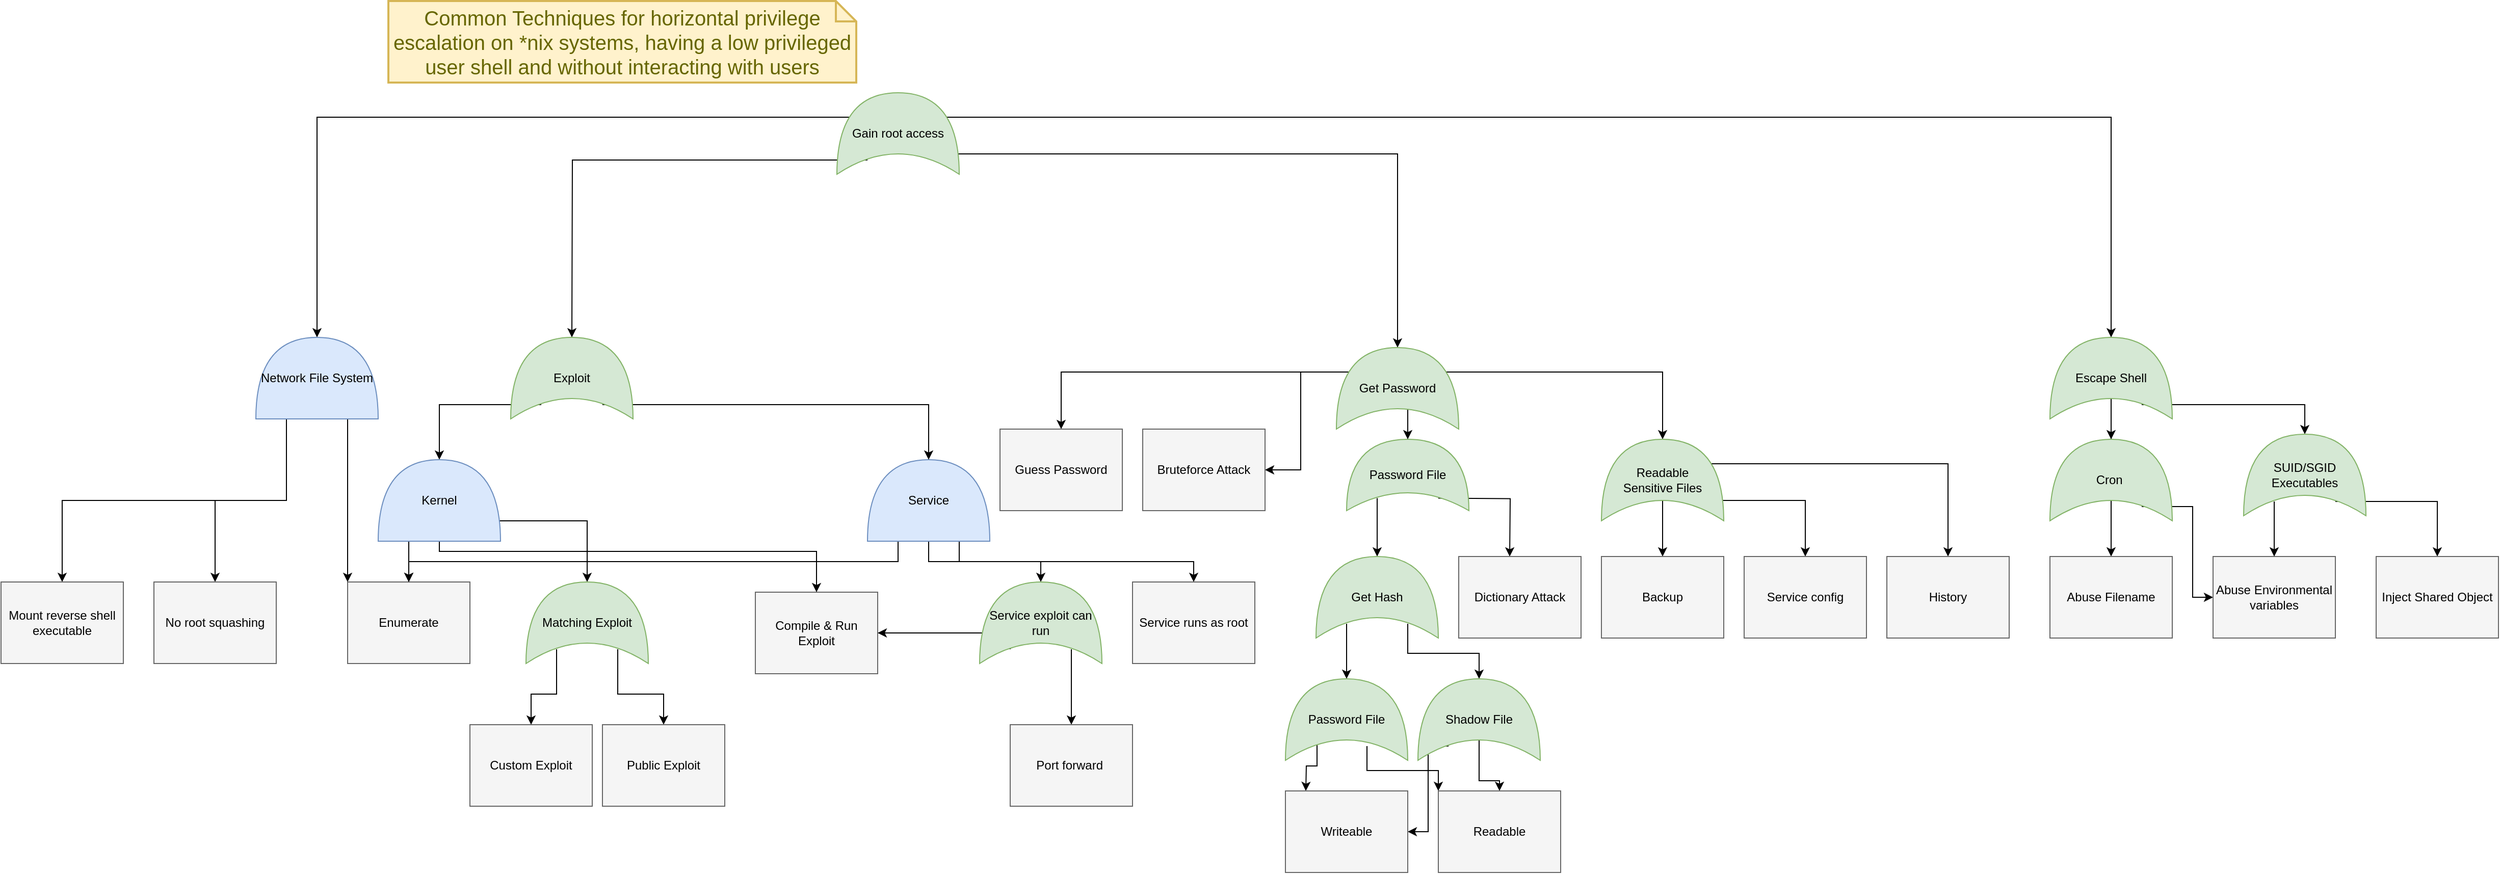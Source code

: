 <mxfile version="13.7.9" type="device"><diagram id="JZXZKvCvpQxEHfPqoAk6" name="*nix Priv Esc"><mxGraphModel dx="1868" dy="1332" grid="1" gridSize="10" guides="1" tooltips="1" connect="1" arrows="1" fold="1" page="1" pageScale="1" pageWidth="1100" pageHeight="850" math="0" shadow="0"><root><mxCell id="0"/><mxCell id="1" parent="0"/><mxCell id="JnVHC8HLdgJIJ22Vf81F-3" style="edgeStyle=orthogonalEdgeStyle;rounded=0;orthogonalLoop=1;jettySize=auto;html=1;exitX=0.175;exitY=0.25;exitDx=0;exitDy=0;exitPerimeter=0;entryX=0.5;entryY=0;entryDx=0;entryDy=0;" parent="1" source="JnVHC8HLdgJIJ22Vf81F-1" edge="1"><mxGeometry relative="1" as="geometry"><mxPoint x="220" y="160" as="targetPoint"/></mxGeometry></mxCell><mxCell id="JnVHC8HLdgJIJ22Vf81F-127" style="edgeStyle=orthogonalEdgeStyle;rounded=0;orthogonalLoop=1;jettySize=auto;html=1;exitX=0.25;exitY=0.5;exitDx=0;exitDy=0;exitPerimeter=0;entryX=1;entryY=0.5;entryDx=0;entryDy=0;entryPerimeter=0;" parent="1" source="JnVHC8HLdgJIJ22Vf81F-1" target="JnVHC8HLdgJIJ22Vf81F-114" edge="1"><mxGeometry relative="1" as="geometry"/></mxCell><mxCell id="JnVHC8HLdgJIJ22Vf81F-130" style="edgeStyle=orthogonalEdgeStyle;rounded=0;orthogonalLoop=1;jettySize=auto;html=1;exitX=0.7;exitY=0.9;exitDx=0;exitDy=0;exitPerimeter=0;entryX=1;entryY=0.5;entryDx=0;entryDy=0;entryPerimeter=0;" parent="1" source="JnVHC8HLdgJIJ22Vf81F-1" target="JnVHC8HLdgJIJ22Vf81F-129" edge="1"><mxGeometry relative="1" as="geometry"/></mxCell><mxCell id="JnVHC8HLdgJIJ22Vf81F-150" style="edgeStyle=orthogonalEdgeStyle;rounded=0;orthogonalLoop=1;jettySize=auto;html=1;exitX=0.7;exitY=0.1;exitDx=0;exitDy=0;exitPerimeter=0;entryX=1;entryY=0.5;entryDx=0;entryDy=0;entryPerimeter=0;" parent="1" source="JnVHC8HLdgJIJ22Vf81F-1" target="JnVHC8HLdgJIJ22Vf81F-145" edge="1"><mxGeometry relative="1" as="geometry"/></mxCell><mxCell id="JnVHC8HLdgJIJ22Vf81F-1" value="Gain root access" style="shape=xor;whiteSpace=wrap;html=1;fillColor=#d5e8d4;strokeColor=#82b366;direction=north;" parent="1" vertex="1"><mxGeometry x="480" y="-80" width="120" height="80" as="geometry"/></mxCell><mxCell id="JnVHC8HLdgJIJ22Vf81F-5" value="Enumerate" style="rounded=0;whiteSpace=wrap;html=1;fillColor=#f5f5f5;strokeColor=#666666;" parent="1" vertex="1"><mxGeometry y="400" width="120" height="80" as="geometry"/></mxCell><mxCell id="JnVHC8HLdgJIJ22Vf81F-20" value="Compile &amp;amp; Run Exploit" style="rounded=0;whiteSpace=wrap;html=1;fillColor=#f5f5f5;strokeColor=#666666;" parent="1" vertex="1"><mxGeometry x="400" y="410" width="120" height="80" as="geometry"/></mxCell><mxCell id="JnVHC8HLdgJIJ22Vf81F-25" style="edgeStyle=orthogonalEdgeStyle;rounded=0;orthogonalLoop=1;jettySize=auto;html=1;exitX=0.175;exitY=0.75;exitDx=0;exitDy=0;exitPerimeter=0;entryX=0.5;entryY=0;entryDx=0;entryDy=0;" parent="1" source="JnVHC8HLdgJIJ22Vf81F-22" target="JnVHC8HLdgJIJ22Vf81F-23" edge="1"><mxGeometry relative="1" as="geometry"/></mxCell><mxCell id="JnVHC8HLdgJIJ22Vf81F-23" value="Public Exploit" style="rounded=0;whiteSpace=wrap;html=1;fillColor=#f5f5f5;strokeColor=#666666;" parent="1" vertex="1"><mxGeometry x="250" y="540" width="120" height="80" as="geometry"/></mxCell><mxCell id="JnVHC8HLdgJIJ22Vf81F-24" value="Custom Exploit" style="rounded=0;whiteSpace=wrap;html=1;fillColor=#f5f5f5;strokeColor=#666666;" parent="1" vertex="1"><mxGeometry x="120" y="540" width="120" height="80" as="geometry"/></mxCell><mxCell id="JnVHC8HLdgJIJ22Vf81F-46" style="edgeStyle=orthogonalEdgeStyle;rounded=0;orthogonalLoop=1;jettySize=auto;html=1;exitX=0;exitY=0.25;exitDx=0;exitDy=0;exitPerimeter=0;entryX=0.5;entryY=0;entryDx=0;entryDy=0;" parent="1" source="JnVHC8HLdgJIJ22Vf81F-28" target="JnVHC8HLdgJIJ22Vf81F-5" edge="1"><mxGeometry relative="1" as="geometry"/></mxCell><mxCell id="JnVHC8HLdgJIJ22Vf81F-52" style="edgeStyle=orthogonalEdgeStyle;rounded=0;orthogonalLoop=1;jettySize=auto;html=1;exitX=0;exitY=0.5;exitDx=0;exitDy=0;exitPerimeter=0;entryX=1;entryY=0.5;entryDx=0;entryDy=0;entryPerimeter=0;" parent="1" source="JnVHC8HLdgJIJ22Vf81F-28" target="JnVHC8HLdgJIJ22Vf81F-50" edge="1"><mxGeometry relative="1" as="geometry"/></mxCell><mxCell id="JnVHC8HLdgJIJ22Vf81F-76" style="edgeStyle=orthogonalEdgeStyle;rounded=0;orthogonalLoop=1;jettySize=auto;html=1;exitX=0;exitY=0.75;exitDx=0;exitDy=0;exitPerimeter=0;entryX=0.5;entryY=0;entryDx=0;entryDy=0;" parent="1" source="JnVHC8HLdgJIJ22Vf81F-28" target="JnVHC8HLdgJIJ22Vf81F-59" edge="1"><mxGeometry relative="1" as="geometry"/></mxCell><mxCell id="JnVHC8HLdgJIJ22Vf81F-28" value="Service" style="shape=or;whiteSpace=wrap;html=1;direction=north;fillColor=#dae8fc;strokeColor=#6c8ebf;" parent="1" vertex="1"><mxGeometry x="510" y="280" width="120" height="80" as="geometry"/></mxCell><mxCell id="JnVHC8HLdgJIJ22Vf81F-38" style="edgeStyle=orthogonalEdgeStyle;rounded=0;orthogonalLoop=1;jettySize=auto;html=1;exitX=0.175;exitY=0.25;exitDx=0;exitDy=0;exitPerimeter=0;" parent="1" source="JnVHC8HLdgJIJ22Vf81F-35" target="JnVHC8HLdgJIJ22Vf81F-37" edge="1"><mxGeometry relative="1" as="geometry"/></mxCell><mxCell id="JnVHC8HLdgJIJ22Vf81F-74" style="edgeStyle=orthogonalEdgeStyle;rounded=0;orthogonalLoop=1;jettySize=auto;html=1;exitX=0.175;exitY=0.75;exitDx=0;exitDy=0;exitPerimeter=0;entryX=1;entryY=0.5;entryDx=0;entryDy=0;entryPerimeter=0;" parent="1" source="JnVHC8HLdgJIJ22Vf81F-35" target="JnVHC8HLdgJIJ22Vf81F-28" edge="1"><mxGeometry relative="1" as="geometry"/></mxCell><mxCell id="JnVHC8HLdgJIJ22Vf81F-35" value="Exploit" style="shape=xor;whiteSpace=wrap;html=1;fillColor=#d5e8d4;strokeColor=#82b366;direction=north;" parent="1" vertex="1"><mxGeometry x="160" y="160" width="120" height="80" as="geometry"/></mxCell><mxCell id="JnVHC8HLdgJIJ22Vf81F-40" style="edgeStyle=orthogonalEdgeStyle;rounded=0;orthogonalLoop=1;jettySize=auto;html=1;exitX=0;exitY=0.25;exitDx=0;exitDy=0;exitPerimeter=0;" parent="1" source="JnVHC8HLdgJIJ22Vf81F-37" target="JnVHC8HLdgJIJ22Vf81F-5" edge="1"><mxGeometry relative="1" as="geometry"/></mxCell><mxCell id="JnVHC8HLdgJIJ22Vf81F-72" style="edgeStyle=orthogonalEdgeStyle;rounded=0;orthogonalLoop=1;jettySize=auto;html=1;exitX=0;exitY=0.5;exitDx=0;exitDy=0;exitPerimeter=0;entryX=0.5;entryY=0;entryDx=0;entryDy=0;" parent="1" source="JnVHC8HLdgJIJ22Vf81F-37" target="JnVHC8HLdgJIJ22Vf81F-20" edge="1"><mxGeometry relative="1" as="geometry"><Array as="points"><mxPoint x="90" y="370"/><mxPoint x="460" y="370"/></Array></mxGeometry></mxCell><mxCell id="JnVHC8HLdgJIJ22Vf81F-73" style="edgeStyle=orthogonalEdgeStyle;rounded=0;orthogonalLoop=1;jettySize=auto;html=1;exitX=0;exitY=0.75;exitDx=0;exitDy=0;exitPerimeter=0;entryX=1;entryY=0.5;entryDx=0;entryDy=0;entryPerimeter=0;" parent="1" source="JnVHC8HLdgJIJ22Vf81F-37" target="JnVHC8HLdgJIJ22Vf81F-22" edge="1"><mxGeometry relative="1" as="geometry"><Array as="points"><mxPoint x="120" y="340"/><mxPoint x="235" y="340"/></Array></mxGeometry></mxCell><mxCell id="JnVHC8HLdgJIJ22Vf81F-37" value="Kernel" style="shape=or;whiteSpace=wrap;html=1;direction=north;fillColor=#dae8fc;strokeColor=#6c8ebf;" parent="1" vertex="1"><mxGeometry x="30" y="280" width="120" height="80" as="geometry"/></mxCell><mxCell id="JnVHC8HLdgJIJ22Vf81F-56" style="edgeStyle=orthogonalEdgeStyle;rounded=0;orthogonalLoop=1;jettySize=auto;html=1;exitX=0.175;exitY=0.75;exitDx=0;exitDy=0;exitPerimeter=0;entryX=0.5;entryY=0;entryDx=0;entryDy=0;" parent="1" source="JnVHC8HLdgJIJ22Vf81F-50" target="JnVHC8HLdgJIJ22Vf81F-57" edge="1"><mxGeometry relative="1" as="geometry"><mxPoint x="300" y="520" as="targetPoint"/></mxGeometry></mxCell><mxCell id="JnVHC8HLdgJIJ22Vf81F-79" style="edgeStyle=orthogonalEdgeStyle;rounded=0;orthogonalLoop=1;jettySize=auto;html=1;exitX=0.175;exitY=0.25;exitDx=0;exitDy=0;exitPerimeter=0;entryX=1;entryY=0.5;entryDx=0;entryDy=0;" parent="1" source="JnVHC8HLdgJIJ22Vf81F-50" target="JnVHC8HLdgJIJ22Vf81F-20" edge="1"><mxGeometry relative="1" as="geometry"><mxPoint x="590" y="540" as="targetPoint"/><Array as="points"><mxPoint x="650" y="450"/></Array></mxGeometry></mxCell><mxCell id="JnVHC8HLdgJIJ22Vf81F-50" value="Service exploit can run" style="shape=xor;whiteSpace=wrap;html=1;fillColor=#d5e8d4;strokeColor=#82b366;direction=north;" parent="1" vertex="1"><mxGeometry x="620" y="400" width="120" height="80" as="geometry"/></mxCell><mxCell id="JnVHC8HLdgJIJ22Vf81F-57" value="Port forward&amp;nbsp;" style="rounded=0;whiteSpace=wrap;html=1;fillColor=#f5f5f5;strokeColor=#666666;" parent="1" vertex="1"><mxGeometry x="650" y="540" width="120" height="80" as="geometry"/></mxCell><mxCell id="JnVHC8HLdgJIJ22Vf81F-59" value="Service runs as root" style="rounded=0;whiteSpace=wrap;html=1;fillColor=#f5f5f5;strokeColor=#666666;" parent="1" vertex="1"><mxGeometry x="770" y="400" width="120" height="80" as="geometry"/></mxCell><mxCell id="JnVHC8HLdgJIJ22Vf81F-71" style="edgeStyle=orthogonalEdgeStyle;rounded=0;orthogonalLoop=1;jettySize=auto;html=1;exitX=0.175;exitY=0.25;exitDx=0;exitDy=0;exitPerimeter=0;entryX=0.5;entryY=0;entryDx=0;entryDy=0;" parent="1" source="JnVHC8HLdgJIJ22Vf81F-22" target="JnVHC8HLdgJIJ22Vf81F-24" edge="1"><mxGeometry relative="1" as="geometry"/></mxCell><mxCell id="JnVHC8HLdgJIJ22Vf81F-22" value="Matching Exploit" style="shape=xor;whiteSpace=wrap;html=1;fillColor=#d5e8d4;strokeColor=#82b366;direction=north;" parent="1" vertex="1"><mxGeometry x="175" y="400" width="120" height="80" as="geometry"/></mxCell><mxCell id="JnVHC8HLdgJIJ22Vf81F-81" value="&lt;font style=&quot;font-size: 20px&quot;&gt;Common Techniques for horizontal privilege escalation on *nix systems, having a low privileged user shell and without interacting with users&lt;/font&gt;" style="shape=note;strokeWidth=2;fontSize=14;size=20;whiteSpace=wrap;html=1;fillColor=#fff2cc;strokeColor=#d6b656;fontColor=#666600;" parent="1" vertex="1"><mxGeometry x="40" y="-170" width="459" height="80" as="geometry"/></mxCell><mxCell id="JnVHC8HLdgJIJ22Vf81F-91" style="edgeStyle=orthogonalEdgeStyle;rounded=0;orthogonalLoop=1;jettySize=auto;html=1;exitX=0.175;exitY=0.25;exitDx=0;exitDy=0;exitPerimeter=0;entryX=0.25;entryY=0;entryDx=0;entryDy=0;" parent="1" edge="1"><mxGeometry relative="1" as="geometry"><mxPoint x="1010" y="317.75" as="sourcePoint"/><mxPoint x="1010" y="375" as="targetPoint"/></mxGeometry></mxCell><mxCell id="JnVHC8HLdgJIJ22Vf81F-93" style="edgeStyle=orthogonalEdgeStyle;rounded=0;orthogonalLoop=1;jettySize=auto;html=1;exitX=0.175;exitY=0.75;exitDx=0;exitDy=0;exitPerimeter=0;entryX=0;entryY=0;entryDx=0;entryDy=0;" parent="1" edge="1"><mxGeometry relative="1" as="geometry"><mxPoint x="1070" y="317.75" as="sourcePoint"/><mxPoint x="1140" y="375" as="targetPoint"/></mxGeometry></mxCell><mxCell id="JnVHC8HLdgJIJ22Vf81F-83" value="Password File" style="shape=xor;whiteSpace=wrap;html=1;fillColor=#d5e8d4;strokeColor=#82b366;direction=north;" parent="1" vertex="1"><mxGeometry x="980" y="260" width="120" height="70" as="geometry"/></mxCell><mxCell id="JnVHC8HLdgJIJ22Vf81F-105" style="edgeStyle=orthogonalEdgeStyle;rounded=0;orthogonalLoop=1;jettySize=auto;html=1;exitX=0.175;exitY=0.75;exitDx=0;exitDy=0;exitPerimeter=0;entryX=1;entryY=0.5;entryDx=0;entryDy=0;entryPerimeter=0;" parent="1" target="JnVHC8HLdgJIJ22Vf81F-103" edge="1"><mxGeometry relative="1" as="geometry"><mxPoint x="1040" y="441" as="sourcePoint"/><Array as="points"><mxPoint x="1040" y="470"/><mxPoint x="1110" y="470"/></Array></mxGeometry></mxCell><mxCell id="JnVHC8HLdgJIJ22Vf81F-113" style="edgeStyle=orthogonalEdgeStyle;rounded=0;orthogonalLoop=1;jettySize=auto;html=1;exitX=0.175;exitY=0.25;exitDx=0;exitDy=0;exitPerimeter=0;entryX=1;entryY=0.5;entryDx=0;entryDy=0;entryPerimeter=0;" parent="1" source="JnVHC8HLdgJIJ22Vf81F-97" target="JnVHC8HLdgJIJ22Vf81F-104" edge="1"><mxGeometry relative="1" as="geometry"/></mxCell><mxCell id="JnVHC8HLdgJIJ22Vf81F-97" value="Get Hash" style="shape=xor;whiteSpace=wrap;html=1;fillColor=#d5e8d4;strokeColor=#82b366;direction=north;" parent="1" vertex="1"><mxGeometry x="950" y="375" width="120" height="80" as="geometry"/></mxCell><mxCell id="JnVHC8HLdgJIJ22Vf81F-98" value="Dictionary Attack" style="rounded=0;whiteSpace=wrap;html=1;fillColor=#f5f5f5;strokeColor=#666666;" parent="1" vertex="1"><mxGeometry x="1090" y="375" width="120" height="80" as="geometry"/></mxCell><mxCell id="JnVHC8HLdgJIJ22Vf81F-109" style="edgeStyle=orthogonalEdgeStyle;rounded=0;orthogonalLoop=1;jettySize=auto;html=1;exitX=0.25;exitY=0.5;exitDx=0;exitDy=0;exitPerimeter=0;entryX=0.5;entryY=0;entryDx=0;entryDy=0;" parent="1" source="JnVHC8HLdgJIJ22Vf81F-103" target="JnVHC8HLdgJIJ22Vf81F-107" edge="1"><mxGeometry relative="1" as="geometry"/></mxCell><mxCell id="JnVHC8HLdgJIJ22Vf81F-110" style="edgeStyle=orthogonalEdgeStyle;rounded=0;orthogonalLoop=1;jettySize=auto;html=1;exitX=0.175;exitY=0.25;exitDx=0;exitDy=0;exitPerimeter=0;entryX=1;entryY=0.5;entryDx=0;entryDy=0;" parent="1" source="JnVHC8HLdgJIJ22Vf81F-103" edge="1"><mxGeometry relative="1" as="geometry"><mxPoint x="1040" y="645" as="targetPoint"/><Array as="points"><mxPoint x="1060" y="561"/><mxPoint x="1060" y="645"/></Array></mxGeometry></mxCell><mxCell id="JnVHC8HLdgJIJ22Vf81F-103" value="Shadow File" style="shape=xor;whiteSpace=wrap;html=1;fillColor=#d5e8d4;strokeColor=#82b366;direction=north;" parent="1" vertex="1"><mxGeometry x="1050" y="495" width="120" height="80" as="geometry"/></mxCell><mxCell id="JnVHC8HLdgJIJ22Vf81F-111" style="edgeStyle=orthogonalEdgeStyle;rounded=0;orthogonalLoop=1;jettySize=auto;html=1;exitX=0.25;exitY=0.5;exitDx=0;exitDy=0;exitPerimeter=0;entryX=0.5;entryY=0;entryDx=0;entryDy=0;" parent="1" edge="1"><mxGeometry relative="1" as="geometry"><mxPoint x="930" y="555" as="sourcePoint"/><mxPoint x="940" y="605" as="targetPoint"/></mxGeometry></mxCell><mxCell id="JnVHC8HLdgJIJ22Vf81F-112" style="edgeStyle=orthogonalEdgeStyle;rounded=0;orthogonalLoop=1;jettySize=auto;html=1;exitX=0.175;exitY=0.75;exitDx=0;exitDy=0;exitPerimeter=0;entryX=0;entryY=0;entryDx=0;entryDy=0;" parent="1" target="JnVHC8HLdgJIJ22Vf81F-107" edge="1"><mxGeometry relative="1" as="geometry"><mxPoint x="1000" y="561" as="sourcePoint"/><Array as="points"><mxPoint x="1000" y="585"/><mxPoint x="1070" y="585"/></Array></mxGeometry></mxCell><mxCell id="JnVHC8HLdgJIJ22Vf81F-104" value="Password File" style="shape=xor;whiteSpace=wrap;html=1;fillColor=#d5e8d4;strokeColor=#82b366;direction=north;" parent="1" vertex="1"><mxGeometry x="920" y="495" width="120" height="80" as="geometry"/></mxCell><mxCell id="JnVHC8HLdgJIJ22Vf81F-107" value="Readable" style="rounded=0;whiteSpace=wrap;html=1;fillColor=#f5f5f5;strokeColor=#666666;" parent="1" vertex="1"><mxGeometry x="1070" y="605" width="120" height="80" as="geometry"/></mxCell><mxCell id="JnVHC8HLdgJIJ22Vf81F-108" value="Writeable" style="rounded=0;whiteSpace=wrap;html=1;fillColor=#f5f5f5;strokeColor=#666666;" parent="1" vertex="1"><mxGeometry x="920" y="605" width="120" height="80" as="geometry"/></mxCell><mxCell id="JnVHC8HLdgJIJ22Vf81F-116" style="edgeStyle=orthogonalEdgeStyle;rounded=0;orthogonalLoop=1;jettySize=auto;html=1;exitX=0.25;exitY=0.5;exitDx=0;exitDy=0;exitPerimeter=0;entryX=1;entryY=0.5;entryDx=0;entryDy=0;entryPerimeter=0;" parent="1" source="JnVHC8HLdgJIJ22Vf81F-114" target="JnVHC8HLdgJIJ22Vf81F-83" edge="1"><mxGeometry relative="1" as="geometry"/></mxCell><mxCell id="JnVHC8HLdgJIJ22Vf81F-119" style="edgeStyle=orthogonalEdgeStyle;rounded=0;orthogonalLoop=1;jettySize=auto;html=1;exitX=0.7;exitY=0.9;exitDx=0;exitDy=0;exitPerimeter=0;entryX=1;entryY=0.5;entryDx=0;entryDy=0;entryPerimeter=0;" parent="1" source="JnVHC8HLdgJIJ22Vf81F-114" target="JnVHC8HLdgJIJ22Vf81F-118" edge="1"><mxGeometry relative="1" as="geometry"/></mxCell><mxCell id="JnVHC8HLdgJIJ22Vf81F-156" style="edgeStyle=orthogonalEdgeStyle;rounded=0;orthogonalLoop=1;jettySize=auto;html=1;exitX=0.7;exitY=0.1;exitDx=0;exitDy=0;exitPerimeter=0;" parent="1" source="JnVHC8HLdgJIJ22Vf81F-114" target="JnVHC8HLdgJIJ22Vf81F-157" edge="1"><mxGeometry relative="1" as="geometry"><mxPoint x="840" y="290" as="targetPoint"/></mxGeometry></mxCell><mxCell id="JnVHC8HLdgJIJ22Vf81F-159" style="edgeStyle=orthogonalEdgeStyle;rounded=0;orthogonalLoop=1;jettySize=auto;html=1;exitX=0.7;exitY=0.1;exitDx=0;exitDy=0;exitPerimeter=0;entryX=0.5;entryY=0;entryDx=0;entryDy=0;" parent="1" source="JnVHC8HLdgJIJ22Vf81F-114" target="JnVHC8HLdgJIJ22Vf81F-154" edge="1"><mxGeometry relative="1" as="geometry"/></mxCell><mxCell id="JnVHC8HLdgJIJ22Vf81F-114" value="Get Password" style="shape=xor;whiteSpace=wrap;html=1;fillColor=#d5e8d4;strokeColor=#82b366;direction=north;" parent="1" vertex="1"><mxGeometry x="970" y="170" width="120" height="80" as="geometry"/></mxCell><mxCell id="JnVHC8HLdgJIJ22Vf81F-124" style="edgeStyle=orthogonalEdgeStyle;rounded=0;orthogonalLoop=1;jettySize=auto;html=1;exitX=0.25;exitY=0.5;exitDx=0;exitDy=0;exitPerimeter=0;entryX=0.5;entryY=0;entryDx=0;entryDy=0;" parent="1" source="JnVHC8HLdgJIJ22Vf81F-118" target="JnVHC8HLdgJIJ22Vf81F-121" edge="1"><mxGeometry relative="1" as="geometry"/></mxCell><mxCell id="JnVHC8HLdgJIJ22Vf81F-125" style="edgeStyle=orthogonalEdgeStyle;rounded=0;orthogonalLoop=1;jettySize=auto;html=1;exitX=0.7;exitY=0.9;exitDx=0;exitDy=0;exitPerimeter=0;entryX=0.5;entryY=0;entryDx=0;entryDy=0;" parent="1" source="JnVHC8HLdgJIJ22Vf81F-118" target="JnVHC8HLdgJIJ22Vf81F-120" edge="1"><mxGeometry relative="1" as="geometry"/></mxCell><mxCell id="JnVHC8HLdgJIJ22Vf81F-126" style="edgeStyle=orthogonalEdgeStyle;rounded=0;orthogonalLoop=1;jettySize=auto;html=1;exitX=0.25;exitY=0.5;exitDx=0;exitDy=0;exitPerimeter=0;entryX=0.5;entryY=0;entryDx=0;entryDy=0;" parent="1" source="JnVHC8HLdgJIJ22Vf81F-118" target="JnVHC8HLdgJIJ22Vf81F-122" edge="1"><mxGeometry relative="1" as="geometry"/></mxCell><mxCell id="JnVHC8HLdgJIJ22Vf81F-118" value="Readable&lt;br&gt;Sensitive Files" style="shape=xor;whiteSpace=wrap;html=1;fillColor=#d5e8d4;strokeColor=#82b366;direction=north;" parent="1" vertex="1"><mxGeometry x="1230" y="260" width="120" height="80" as="geometry"/></mxCell><mxCell id="JnVHC8HLdgJIJ22Vf81F-120" value="History" style="rounded=0;whiteSpace=wrap;html=1;fillColor=#f5f5f5;strokeColor=#666666;" parent="1" vertex="1"><mxGeometry x="1510" y="375" width="120" height="80" as="geometry"/></mxCell><mxCell id="JnVHC8HLdgJIJ22Vf81F-121" value="Service config" style="rounded=0;whiteSpace=wrap;html=1;fillColor=#f5f5f5;strokeColor=#666666;" parent="1" vertex="1"><mxGeometry x="1370" y="375" width="120" height="80" as="geometry"/></mxCell><mxCell id="JnVHC8HLdgJIJ22Vf81F-122" value="Backup" style="rounded=0;whiteSpace=wrap;html=1;fillColor=#f5f5f5;strokeColor=#666666;" parent="1" vertex="1"><mxGeometry x="1230" y="375" width="120" height="80" as="geometry"/></mxCell><mxCell id="JnVHC8HLdgJIJ22Vf81F-141" style="edgeStyle=orthogonalEdgeStyle;rounded=0;orthogonalLoop=1;jettySize=auto;html=1;exitX=0.25;exitY=0.5;exitDx=0;exitDy=0;exitPerimeter=0;entryX=1;entryY=0.5;entryDx=0;entryDy=0;entryPerimeter=0;" parent="1" source="JnVHC8HLdgJIJ22Vf81F-129" target="JnVHC8HLdgJIJ22Vf81F-131" edge="1"><mxGeometry relative="1" as="geometry"/></mxCell><mxCell id="JnVHC8HLdgJIJ22Vf81F-142" style="edgeStyle=orthogonalEdgeStyle;rounded=0;orthogonalLoop=1;jettySize=auto;html=1;exitX=0.175;exitY=0.75;exitDx=0;exitDy=0;exitPerimeter=0;" parent="1" source="JnVHC8HLdgJIJ22Vf81F-129" target="JnVHC8HLdgJIJ22Vf81F-135" edge="1"><mxGeometry relative="1" as="geometry"/></mxCell><mxCell id="JnVHC8HLdgJIJ22Vf81F-129" value="Escape Shell" style="shape=xor;whiteSpace=wrap;html=1;fillColor=#d5e8d4;strokeColor=#82b366;direction=north;" parent="1" vertex="1"><mxGeometry x="1670" y="160" width="120" height="80" as="geometry"/></mxCell><mxCell id="JnVHC8HLdgJIJ22Vf81F-138" style="edgeStyle=orthogonalEdgeStyle;rounded=0;orthogonalLoop=1;jettySize=auto;html=1;exitX=0.175;exitY=0.75;exitDx=0;exitDy=0;exitPerimeter=0;entryX=0;entryY=0.5;entryDx=0;entryDy=0;" parent="1" source="JnVHC8HLdgJIJ22Vf81F-131" target="JnVHC8HLdgJIJ22Vf81F-133" edge="1"><mxGeometry relative="1" as="geometry"/></mxCell><mxCell id="JnVHC8HLdgJIJ22Vf81F-139" style="edgeStyle=orthogonalEdgeStyle;rounded=0;orthogonalLoop=1;jettySize=auto;html=1;exitX=0.25;exitY=0.5;exitDx=0;exitDy=0;exitPerimeter=0;entryX=0.5;entryY=0;entryDx=0;entryDy=0;" parent="1" source="JnVHC8HLdgJIJ22Vf81F-131" target="JnVHC8HLdgJIJ22Vf81F-132" edge="1"><mxGeometry relative="1" as="geometry"/></mxCell><mxCell id="JnVHC8HLdgJIJ22Vf81F-131" value="Cron&amp;nbsp;" style="shape=xor;whiteSpace=wrap;html=1;fillColor=#d5e8d4;strokeColor=#82b366;direction=north;" parent="1" vertex="1"><mxGeometry x="1670" y="260" width="120" height="80" as="geometry"/></mxCell><mxCell id="JnVHC8HLdgJIJ22Vf81F-132" value="Abuse Filename" style="rounded=0;whiteSpace=wrap;html=1;fillColor=#f5f5f5;strokeColor=#666666;" parent="1" vertex="1"><mxGeometry x="1670" y="375" width="120" height="80" as="geometry"/></mxCell><mxCell id="JnVHC8HLdgJIJ22Vf81F-133" value="Abuse Environmental variables" style="rounded=0;whiteSpace=wrap;html=1;fillColor=#f5f5f5;strokeColor=#666666;" parent="1" vertex="1"><mxGeometry x="1830" y="375" width="120" height="80" as="geometry"/></mxCell><mxCell id="JnVHC8HLdgJIJ22Vf81F-137" style="edgeStyle=orthogonalEdgeStyle;rounded=0;orthogonalLoop=1;jettySize=auto;html=1;exitX=0.175;exitY=0.25;exitDx=0;exitDy=0;exitPerimeter=0;entryX=0.5;entryY=0;entryDx=0;entryDy=0;" parent="1" source="JnVHC8HLdgJIJ22Vf81F-135" target="JnVHC8HLdgJIJ22Vf81F-133" edge="1"><mxGeometry relative="1" as="geometry"/></mxCell><mxCell id="JnVHC8HLdgJIJ22Vf81F-143" style="edgeStyle=orthogonalEdgeStyle;rounded=0;orthogonalLoop=1;jettySize=auto;html=1;exitX=0.175;exitY=0.75;exitDx=0;exitDy=0;exitPerimeter=0;entryX=0.5;entryY=0;entryDx=0;entryDy=0;" parent="1" source="JnVHC8HLdgJIJ22Vf81F-135" target="JnVHC8HLdgJIJ22Vf81F-136" edge="1"><mxGeometry relative="1" as="geometry"/></mxCell><mxCell id="JnVHC8HLdgJIJ22Vf81F-135" value="SUID/SGID Executables" style="shape=xor;whiteSpace=wrap;html=1;fillColor=#d5e8d4;strokeColor=#82b366;direction=north;" parent="1" vertex="1"><mxGeometry x="1860" y="255" width="120" height="80" as="geometry"/></mxCell><mxCell id="JnVHC8HLdgJIJ22Vf81F-136" value="Inject Shared Object" style="rounded=0;whiteSpace=wrap;html=1;fillColor=#f5f5f5;strokeColor=#666666;" parent="1" vertex="1"><mxGeometry x="1990" y="375" width="120" height="80" as="geometry"/></mxCell><mxCell id="JnVHC8HLdgJIJ22Vf81F-147" style="edgeStyle=orthogonalEdgeStyle;rounded=0;orthogonalLoop=1;jettySize=auto;html=1;exitX=0;exitY=0.75;exitDx=0;exitDy=0;exitPerimeter=0;entryX=0;entryY=0;entryDx=0;entryDy=0;" parent="1" source="JnVHC8HLdgJIJ22Vf81F-145" target="JnVHC8HLdgJIJ22Vf81F-5" edge="1"><mxGeometry relative="1" as="geometry"/></mxCell><mxCell id="JnVHC8HLdgJIJ22Vf81F-148" style="edgeStyle=orthogonalEdgeStyle;rounded=0;orthogonalLoop=1;jettySize=auto;html=1;exitX=0;exitY=0.25;exitDx=0;exitDy=0;exitPerimeter=0;entryX=0.5;entryY=0;entryDx=0;entryDy=0;" parent="1" source="JnVHC8HLdgJIJ22Vf81F-145" target="JnVHC8HLdgJIJ22Vf81F-146" edge="1"><mxGeometry relative="1" as="geometry"/></mxCell><mxCell id="JnVHC8HLdgJIJ22Vf81F-151" style="edgeStyle=orthogonalEdgeStyle;rounded=0;orthogonalLoop=1;jettySize=auto;html=1;exitX=0;exitY=0.25;exitDx=0;exitDy=0;exitPerimeter=0;" parent="1" source="JnVHC8HLdgJIJ22Vf81F-145" target="JnVHC8HLdgJIJ22Vf81F-152" edge="1"><mxGeometry relative="1" as="geometry"><mxPoint x="-280" y="330" as="targetPoint"/></mxGeometry></mxCell><mxCell id="JnVHC8HLdgJIJ22Vf81F-145" value="Network File System" style="shape=or;whiteSpace=wrap;html=1;direction=north;fillColor=#dae8fc;strokeColor=#6c8ebf;" parent="1" vertex="1"><mxGeometry x="-90" y="160" width="120" height="80" as="geometry"/></mxCell><mxCell id="JnVHC8HLdgJIJ22Vf81F-146" value="No root squashing" style="rounded=0;whiteSpace=wrap;html=1;fillColor=#f5f5f5;strokeColor=#666666;" parent="1" vertex="1"><mxGeometry x="-190" y="400" width="120" height="80" as="geometry"/></mxCell><mxCell id="JnVHC8HLdgJIJ22Vf81F-152" value="Mount reverse shell executable" style="rounded=0;whiteSpace=wrap;html=1;fillColor=#f5f5f5;strokeColor=#666666;" parent="1" vertex="1"><mxGeometry x="-340" y="400" width="120" height="80" as="geometry"/></mxCell><mxCell id="JnVHC8HLdgJIJ22Vf81F-154" value="Guess Password" style="rounded=0;whiteSpace=wrap;html=1;fillColor=#f5f5f5;strokeColor=#666666;" parent="1" vertex="1"><mxGeometry x="640" y="250" width="120" height="80" as="geometry"/></mxCell><mxCell id="JnVHC8HLdgJIJ22Vf81F-157" value="Bruteforce Attack" style="rounded=0;whiteSpace=wrap;html=1;fillColor=#f5f5f5;strokeColor=#666666;" parent="1" vertex="1"><mxGeometry x="780" y="250" width="120" height="80" as="geometry"/></mxCell></root></mxGraphModel></diagram></mxfile>